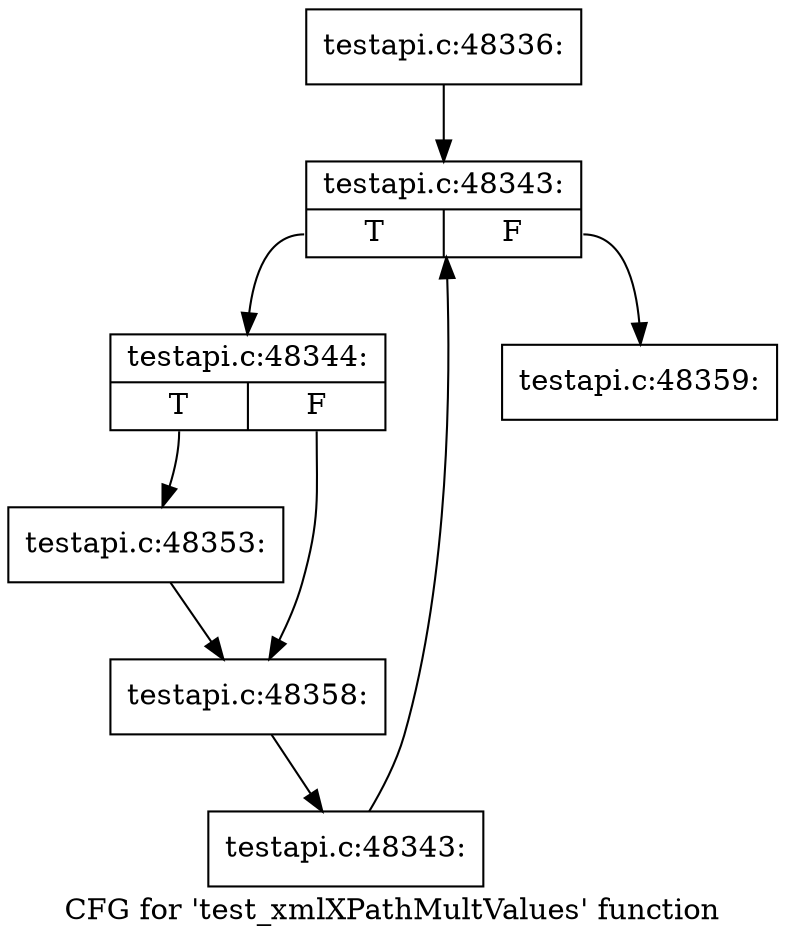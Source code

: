 digraph "CFG for 'test_xmlXPathMultValues' function" {
	label="CFG for 'test_xmlXPathMultValues' function";

	Node0x5a8aa10 [shape=record,label="{testapi.c:48336:}"];
	Node0x5a8aa10 -> Node0x5a97ba0;
	Node0x5a97ba0 [shape=record,label="{testapi.c:48343:|{<s0>T|<s1>F}}"];
	Node0x5a97ba0:s0 -> Node0x5a97e80;
	Node0x5a97ba0:s1 -> Node0x5a97a00;
	Node0x5a97e80 [shape=record,label="{testapi.c:48344:|{<s0>T|<s1>F}}"];
	Node0x5a97e80:s0 -> Node0x5a98c70;
	Node0x5a97e80:s1 -> Node0x5a992d0;
	Node0x5a98c70 [shape=record,label="{testapi.c:48353:}"];
	Node0x5a98c70 -> Node0x5a992d0;
	Node0x5a992d0 [shape=record,label="{testapi.c:48358:}"];
	Node0x5a992d0 -> Node0x5a97df0;
	Node0x5a97df0 [shape=record,label="{testapi.c:48343:}"];
	Node0x5a97df0 -> Node0x5a97ba0;
	Node0x5a97a00 [shape=record,label="{testapi.c:48359:}"];
}

